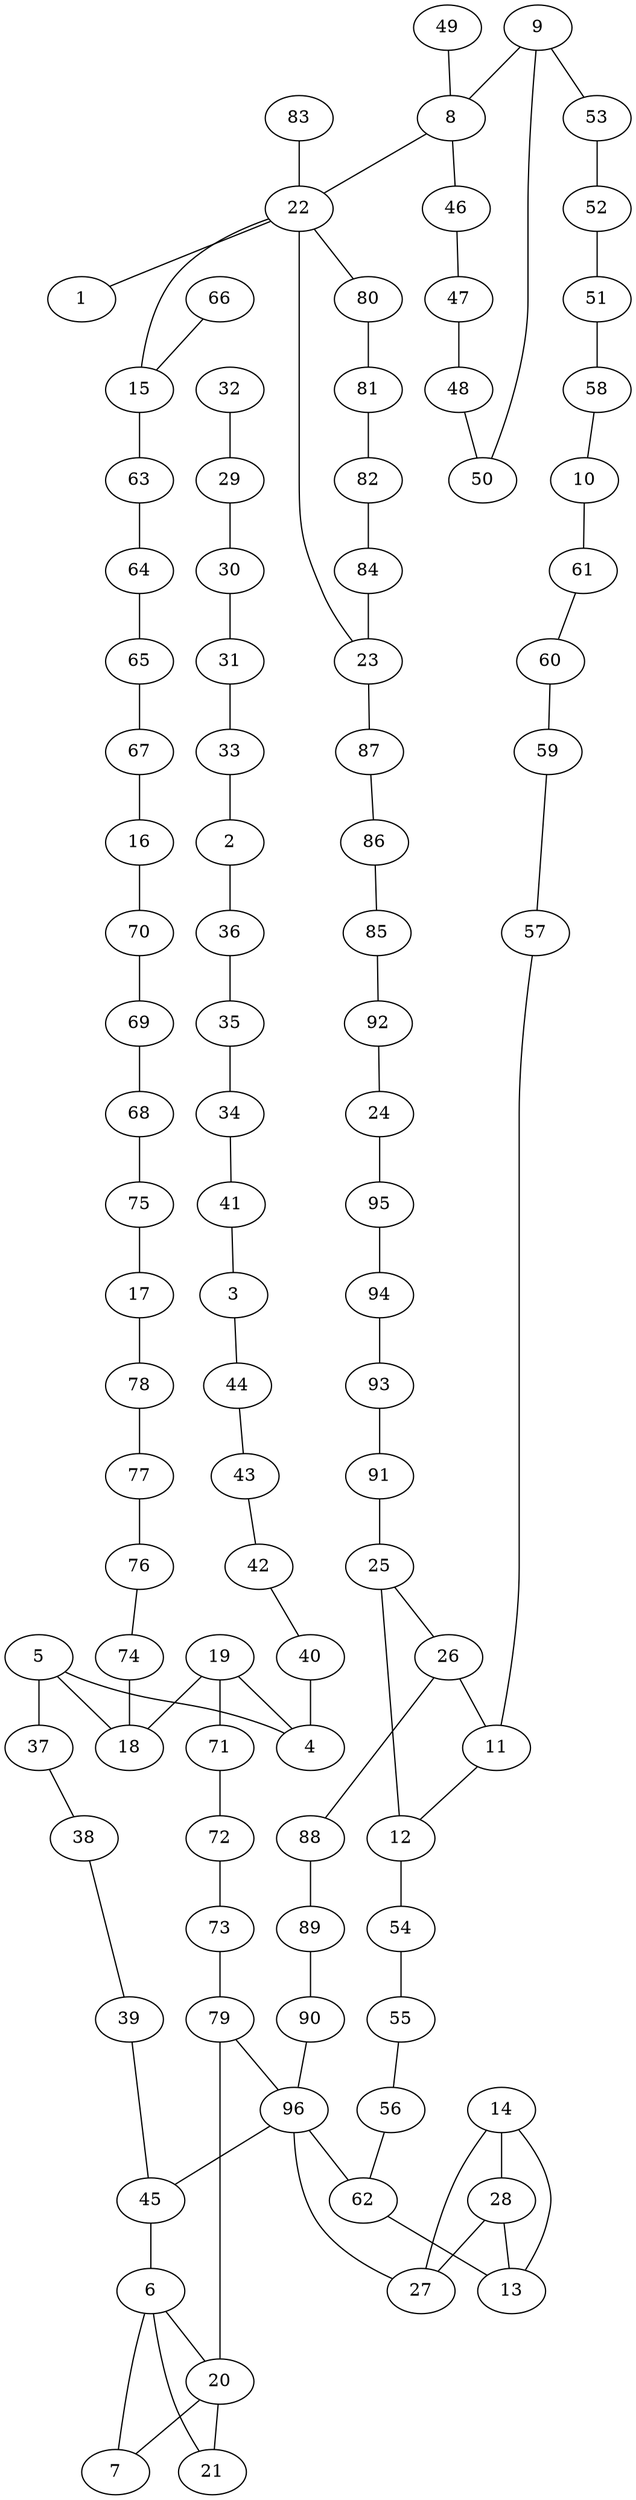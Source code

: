 graph pdb1f1x {
	1	 [aaLength=10,
		sequence=DLAKSRNFYV,
		type=0];
	2	 [aaLength=14,
		sequence=PEDVDKAEAYYQEL,
		type=0];
	36	 [aaLength=4,
		sequence=TERR,
		type=1];
	2 -- 36	 [distance0="3.0",
		frequency=1,
		type0=4];
	3	 [aaLength=13,
		sequence=DVPRGRKYLEDLG,
		type=0];
	44	 [aaLength=7,
		sequence=RVTEDIQ,
		type=1];
	3 -- 44	 [distance0="1.0",
		frequency=1,
		type0=4];
	4	 [aaLength=15,
		sequence=EKHNIIQICDKMGAL,
		type=0];
	5	 [aaLength=3,
		sequence=ISD,
		type=0];
	5 -- 4	 [distance0="18.75496",
		frequency=1,
		type0=1];
	18	 [aaLength=15,
		sequence=EKHNIIQICDKMGAL,
		type=0];
	5 -- 18	 [distance0="26.75244",
		frequency=1,
		type0=3];
	37	 [aaLength=7,
		sequence=IERGPGR,
		type=1];
	5 -- 37	 [distance0="1.0",
		frequency=1,
		type0=4];
	6	 [aaLength=5,
		sequence=DNQRR,
		type=0];
	7	 [aaLength=6,
		sequence=PSWYTE,
		type=0];
	6 -- 7	 [distance0="18.64314",
		distance1="8.0",
		frequency=2,
		type0=1,
		type1=4];
	20	 [aaLength=5,
		sequence=DNQRR,
		type=0];
	6 -- 20	 [distance0="27.68265",
		frequency=1,
		type0=3];
	21	 [aaLength=7,
		sequence=VPSWYTE,
		type=0];
	6 -- 21	 [distance0="20.25741",
		frequency=1,
		type0=2];
	8	 [aaLength=10,
		sequence=DLAKSRNFYV,
		type=0];
	22	 [aaLength=10,
		sequence=DLAKSRNFYV,
		type=0];
	8 -- 22	 [distance0="50.50549",
		frequency=1,
		type0=3];
	46	 [aaLength=5,
		sequence=HVSYE,
		type=1];
	8 -- 46	 [distance0="5.0",
		frequency=1,
		type0=4];
	9	 [aaLength=14,
		sequence=PEDVDKAEAYYQEL,
		type=0];
	9 -- 8	 [distance0="57.48815",
		frequency=1,
		type0=3];
	53	 [aaLength=4,
		sequence=TERR,
		type=1];
	9 -- 53	 [distance0="3.0",
		frequency=1,
		type0=4];
	10	 [aaLength=12,
		sequence=DVPRGRKYLEDL,
		type=0];
	61	 [aaLength=7,
		sequence=RVTEDIQ,
		type=1];
	10 -- 61	 [distance0="2.0",
		frequency=1,
		type0=4];
	11	 [aaLength=15,
		sequence=EKHNIIQICDKMGAL,
		type=0];
	12	 [aaLength=3,
		sequence=ISD,
		type=0];
	11 -- 12	 [distance0="18.43296",
		distance1="1.0",
		frequency=2,
		type0=1,
		type1=4];
	25	 [aaLength=15,
		sequence=EKHNIIQICDKMGAL,
		type=0];
	12 -- 25	 [distance0="26.92231",
		frequency=1,
		type0=3];
	54	 [aaLength=7,
		sequence=IERGPGR,
		type=1];
	12 -- 54	 [distance0="1.0",
		frequency=1,
		type0=4];
	13	 [aaLength=5,
		sequence=DNQRR,
		type=0];
	14	 [aaLength=7,
		sequence=VPSWYTE,
		type=0];
	14 -- 13	 [distance0="18.75682",
		frequency=1,
		type0=2];
	27	 [aaLength=5,
		sequence=DNQRR,
		type=0];
	14 -- 27	 [distance0="14.90984",
		frequency=1,
		type0=1];
	28	 [aaLength=7,
		sequence=VPSWYTE,
		type=0];
	14 -- 28	 [distance0="20.69459",
		frequency=1,
		type0=3];
	15	 [aaLength=10,
		sequence=DLAKSRNFYV,
		type=0];
	63	 [aaLength=5,
		sequence=HVSYE,
		type=1];
	15 -- 63	 [distance0="5.0",
		frequency=1,
		type0=4];
	16	 [aaLength=14,
		sequence=PEDVDKAEAYYQEL,
		type=0];
	70	 [aaLength=4,
		sequence=TERR,
		type=1];
	16 -- 70	 [distance0="3.0",
		frequency=1,
		type0=4];
	17	 [aaLength=12,
		sequence=DVPRGRKYLEDL,
		type=0];
	78	 [aaLength=7,
		sequence=RVTEDIQ,
		type=1];
	17 -- 78	 [distance0="2.0",
		frequency=1,
		type0=4];
	19	 [aaLength=3,
		sequence=ISD,
		type=0];
	19 -- 4	 [distance0="26.76566",
		frequency=1,
		type0=3];
	19 -- 18	 [distance0="18.77552",
		frequency=1,
		type0=1];
	71	 [aaLength=7,
		sequence=IERGPGR,
		type=1];
	19 -- 71	 [distance0="1.0",
		frequency=1,
		type0=4];
	20 -- 7	 [distance0="20.87979",
		frequency=1,
		type0=2];
	20 -- 21	 [distance0="17.89637",
		distance1="7.0",
		frequency=2,
		type0=1,
		type1=4];
	22 -- 1	 [distance0="32.85096",
		frequency=1,
		type0=1];
	22 -- 15	 [distance0="49.85998",
		frequency=1,
		type0=2];
	80	 [aaLength=5,
		sequence=HVSYE,
		type=1];
	22 -- 80	 [distance0="5.0",
		frequency=1,
		type0=4];
	23	 [aaLength=15,
		sequence=TPEDVDKAEAYYQEL,
		type=0];
	23 -- 22	 [distance0="56.47097",
		frequency=1,
		type0=3];
	87	 [aaLength=4,
		sequence=TERR,
		type=1];
	23 -- 87	 [distance0="3.0",
		frequency=1,
		type0=4];
	24	 [aaLength=12,
		sequence=DVPRGRKYLEDL,
		type=0];
	95	 [aaLength=7,
		sequence=RVTEDIQ,
		type=1];
	24 -- 95	 [distance0="2.0",
		frequency=1,
		type0=4];
	26	 [aaLength=3,
		sequence=ISD,
		type=0];
	25 -- 26	 [distance0="18.40532",
		distance1="1.0",
		frequency=2,
		type0=1,
		type1=4];
	26 -- 11	 [distance0="26.83107",
		frequency=1,
		type0=3];
	88	 [aaLength=7,
		sequence=IERGPGR,
		type=1];
	26 -- 88	 [distance0="1.0",
		frequency=1,
		type0=4];
	28 -- 13	 [distance0="15.0403",
		frequency=1,
		type0=1];
	28 -- 27	 [distance0="18.77778",
		frequency=1,
		type0=2];
	29	 [aaLength=5,
		sequence=HVSYE,
		type=1];
	30	 [aaLength=5,
		sequence=QIYLR,
		type=1];
	29 -- 30	 [distance0="3.0",
		frequency=1,
		type0=4];
	31	 [aaLength=5,
		sequence=LVLTK,
		type=1];
	30 -- 31	 [distance0="9.0",
		frequency=1,
		type0=4];
	33	 [aaLength=9,
		sequence=ALKAMAFRV,
		type=1];
	31 -- 33	 [distance0="4.0",
		frequency=1,
		type0=4];
	32	 [aaLength=11,
		sequence=ILRCAYAELVV,
		type=1];
	32 -- 29	 [distance0="16.0",
		frequency=1,
		type0=4];
	33 -- 2	 [distance0="2.0",
		frequency=1,
		type0=4];
	34	 [aaLength=5,
		sequence=PYEFF,
		type=1];
	41	 [aaLength=9,
		sequence=RLDHFNQVT,
		type=1];
	34 -- 41	 [distance0="22.0",
		frequency=1,
		type0=4];
	35	 [aaLength=5,
		sequence=ALRVE,
		type=1];
	35 -- 34	 [distance0="5.0",
		frequency=1,
		type0=4];
	36 -- 35	 [distance0="10.0",
		frequency=1,
		type0=4];
	38	 [aaLength=6,
		sequence=FYLYIL,
		type=1];
	37 -- 38	 [distance0="6.0",
		frequency=1,
		type0=4];
	39	 [aaLength=6,
		sequence=RIEIYT,
		type=1];
	38 -- 39	 [distance0="5.0",
		frequency=1,
		type0=4];
	45	 [aaLength=4,
		sequence=ITWN,
		type=1];
	39 -- 45	 [distance0="12.0",
		frequency=1,
		type0=4];
	40	 [aaLength=8,
		sequence=RLHHVAFS,
		type=1];
	40 -- 4	 [distance0="2.0",
		frequency=1,
		type0=4];
	41 -- 3	 [distance0="1.0",
		frequency=1,
		type0=4];
	42	 [aaLength=5,
		sequence=TALTG,
		type=1];
	42 -- 40	 [distance0="4.0",
		frequency=1,
		type0=4];
	43	 [aaLength=7,
		sequence=TYAAWMH,
		type=1];
	43 -- 42	 [distance0="7.0",
		frequency=1,
		type0=4];
	44 -- 43	 [distance0="5.0",
		frequency=1,
		type0=4];
	45 -- 6	 [distance0="2.0",
		frequency=1,
		type0=4];
	47	 [aaLength=5,
		sequence=QIYLR,
		type=1];
	46 -- 47	 [distance0="3.0",
		frequency=1,
		type0=4];
	48	 [aaLength=5,
		sequence=LVLTK,
		type=1];
	47 -- 48	 [distance0="9.0",
		frequency=1,
		type0=4];
	50	 [aaLength=9,
		sequence=ALKAMAFRV,
		type=1];
	48 -- 50	 [distance0="4.0",
		frequency=1,
		type0=4];
	49	 [aaLength=11,
		sequence=ILRCAYAELVV,
		type=1];
	49 -- 8	 [distance0="1.0",
		frequency=1,
		type0=4];
	50 -- 9	 [distance0="2.0",
		frequency=1,
		type0=4];
	51	 [aaLength=5,
		sequence=PYEFF,
		type=1];
	58	 [aaLength=9,
		sequence=RLDHFNQVT,
		type=1];
	51 -- 58	 [distance0="22.0",
		frequency=1,
		type0=4];
	52	 [aaLength=5,
		sequence=ALRVE,
		type=1];
	52 -- 51	 [distance0="5.0",
		frequency=1,
		type0=4];
	53 -- 52	 [distance0="10.0",
		frequency=1,
		type0=4];
	55	 [aaLength=6,
		sequence=FYLYIL,
		type=1];
	54 -- 55	 [distance0="6.0",
		frequency=1,
		type0=4];
	56	 [aaLength=6,
		sequence=RIEIYT,
		type=1];
	55 -- 56	 [distance0="5.0",
		frequency=1,
		type0=4];
	62	 [aaLength=4,
		sequence=ITWN,
		type=1];
	56 -- 62	 [distance0="12.0",
		frequency=1,
		type0=4];
	57	 [aaLength=8,
		sequence=RLHHVAFS,
		type=1];
	57 -- 11	 [distance0="2.0",
		frequency=1,
		type0=4];
	58 -- 10	 [distance0="1.0",
		frequency=1,
		type0=4];
	59	 [aaLength=5,
		sequence=TALTG,
		type=1];
	59 -- 57	 [distance0="4.0",
		frequency=1,
		type0=4];
	60	 [aaLength=7,
		sequence=TYAAWMH,
		type=1];
	60 -- 59	 [distance0="7.0",
		frequency=1,
		type0=4];
	61 -- 60	 [distance0="5.0",
		frequency=1,
		type0=4];
	62 -- 13	 [distance0="2.0",
		frequency=1,
		type0=4];
	64	 [aaLength=5,
		sequence=QIYLR,
		type=1];
	63 -- 64	 [distance0="3.0",
		frequency=1,
		type0=4];
	65	 [aaLength=5,
		sequence=LVLTK,
		type=1];
	64 -- 65	 [distance0="9.0",
		frequency=1,
		type0=4];
	67	 [aaLength=9,
		sequence=ALKAMAFRV,
		type=1];
	65 -- 67	 [distance0="4.0",
		frequency=1,
		type0=4];
	66	 [aaLength=11,
		sequence=ILRCAYAELVV,
		type=1];
	66 -- 15	 [distance0="1.0",
		frequency=1,
		type0=4];
	67 -- 16	 [distance0="2.0",
		frequency=1,
		type0=4];
	68	 [aaLength=5,
		sequence=PYEFF,
		type=1];
	75	 [aaLength=9,
		sequence=RLDHFNQVT,
		type=1];
	68 -- 75	 [distance0="22.0",
		frequency=1,
		type0=4];
	69	 [aaLength=5,
		sequence=ALRVE,
		type=1];
	69 -- 68	 [distance0="5.0",
		frequency=1,
		type0=4];
	70 -- 69	 [distance0="10.0",
		frequency=1,
		type0=4];
	72	 [aaLength=6,
		sequence=FYLYIL,
		type=1];
	71 -- 72	 [distance0="6.0",
		frequency=1,
		type0=4];
	73	 [aaLength=6,
		sequence=RIEIYT,
		type=1];
	72 -- 73	 [distance0="5.0",
		frequency=1,
		type0=4];
	79	 [aaLength=4,
		sequence=ITWN,
		type=1];
	73 -- 79	 [distance0="12.0",
		frequency=1,
		type0=4];
	74	 [aaLength=8,
		sequence=RLHHVAFS,
		type=1];
	74 -- 18	 [distance0="2.0",
		frequency=1,
		type0=4];
	75 -- 17	 [distance0="1.0",
		frequency=1,
		type0=4];
	76	 [aaLength=5,
		sequence=TALTG,
		type=1];
	76 -- 74	 [distance0="4.0",
		frequency=1,
		type0=4];
	77	 [aaLength=7,
		sequence=TYAAWMH,
		type=1];
	77 -- 76	 [distance0="7.0",
		frequency=1,
		type0=4];
	78 -- 77	 [distance0="5.0",
		frequency=1,
		type0=4];
	79 -- 20	 [distance0="2.0",
		frequency=1,
		type0=4];
	96	 [aaLength=4,
		sequence=ITWN,
		type=1];
	79 -- 96	 [distance0="0.0",
		frequency=1,
		type0=3];
	81	 [aaLength=5,
		sequence=QIYLR,
		type=1];
	80 -- 81	 [distance0="3.0",
		frequency=1,
		type0=4];
	82	 [aaLength=5,
		sequence=LVLTK,
		type=1];
	81 -- 82	 [distance0="9.0",
		frequency=1,
		type0=4];
	84	 [aaLength=9,
		sequence=ALKAMAFRV,
		type=1];
	82 -- 84	 [distance0="4.0",
		frequency=1,
		type0=4];
	83	 [aaLength=11,
		sequence=ILRCAYAELVV,
		type=1];
	83 -- 22	 [distance0="1.0",
		frequency=1,
		type0=4];
	84 -- 23	 [distance0="1.0",
		frequency=1,
		type0=4];
	85	 [aaLength=5,
		sequence=PYEFF,
		type=1];
	92	 [aaLength=9,
		sequence=RLDHFNQVT,
		type=1];
	85 -- 92	 [distance0="22.0",
		frequency=1,
		type0=4];
	86	 [aaLength=5,
		sequence=ALRVE,
		type=1];
	86 -- 85	 [distance0="5.0",
		frequency=1,
		type0=4];
	87 -- 86	 [distance0="10.0",
		frequency=1,
		type0=4];
	89	 [aaLength=6,
		sequence=FYLYIL,
		type=1];
	88 -- 89	 [distance0="6.0",
		frequency=1,
		type0=4];
	90	 [aaLength=6,
		sequence=RIEIYT,
		type=1];
	89 -- 90	 [distance0="5.0",
		frequency=1,
		type0=4];
	90 -- 96	 [distance0="12.0",
		frequency=1,
		type0=4];
	91	 [aaLength=8,
		sequence=RLHHVAFS,
		type=1];
	91 -- 25	 [distance0="2.0",
		frequency=1,
		type0=4];
	92 -- 24	 [distance0="1.0",
		frequency=1,
		type0=4];
	93	 [aaLength=5,
		sequence=TALTG,
		type=1];
	93 -- 91	 [distance0="4.0",
		frequency=1,
		type0=4];
	94	 [aaLength=7,
		sequence=TYAAWMH,
		type=1];
	94 -- 93	 [distance0="7.0",
		frequency=1,
		type0=4];
	95 -- 94	 [distance0="5.0",
		frequency=1,
		type0=4];
	96 -- 27	 [distance0="2.0",
		frequency=1,
		type0=4];
	96 -- 45	 [distance0="0.0",
		frequency=1,
		type0=1];
	96 -- 62	 [distance0="0.0",
		frequency=1,
		type0=2];
}
